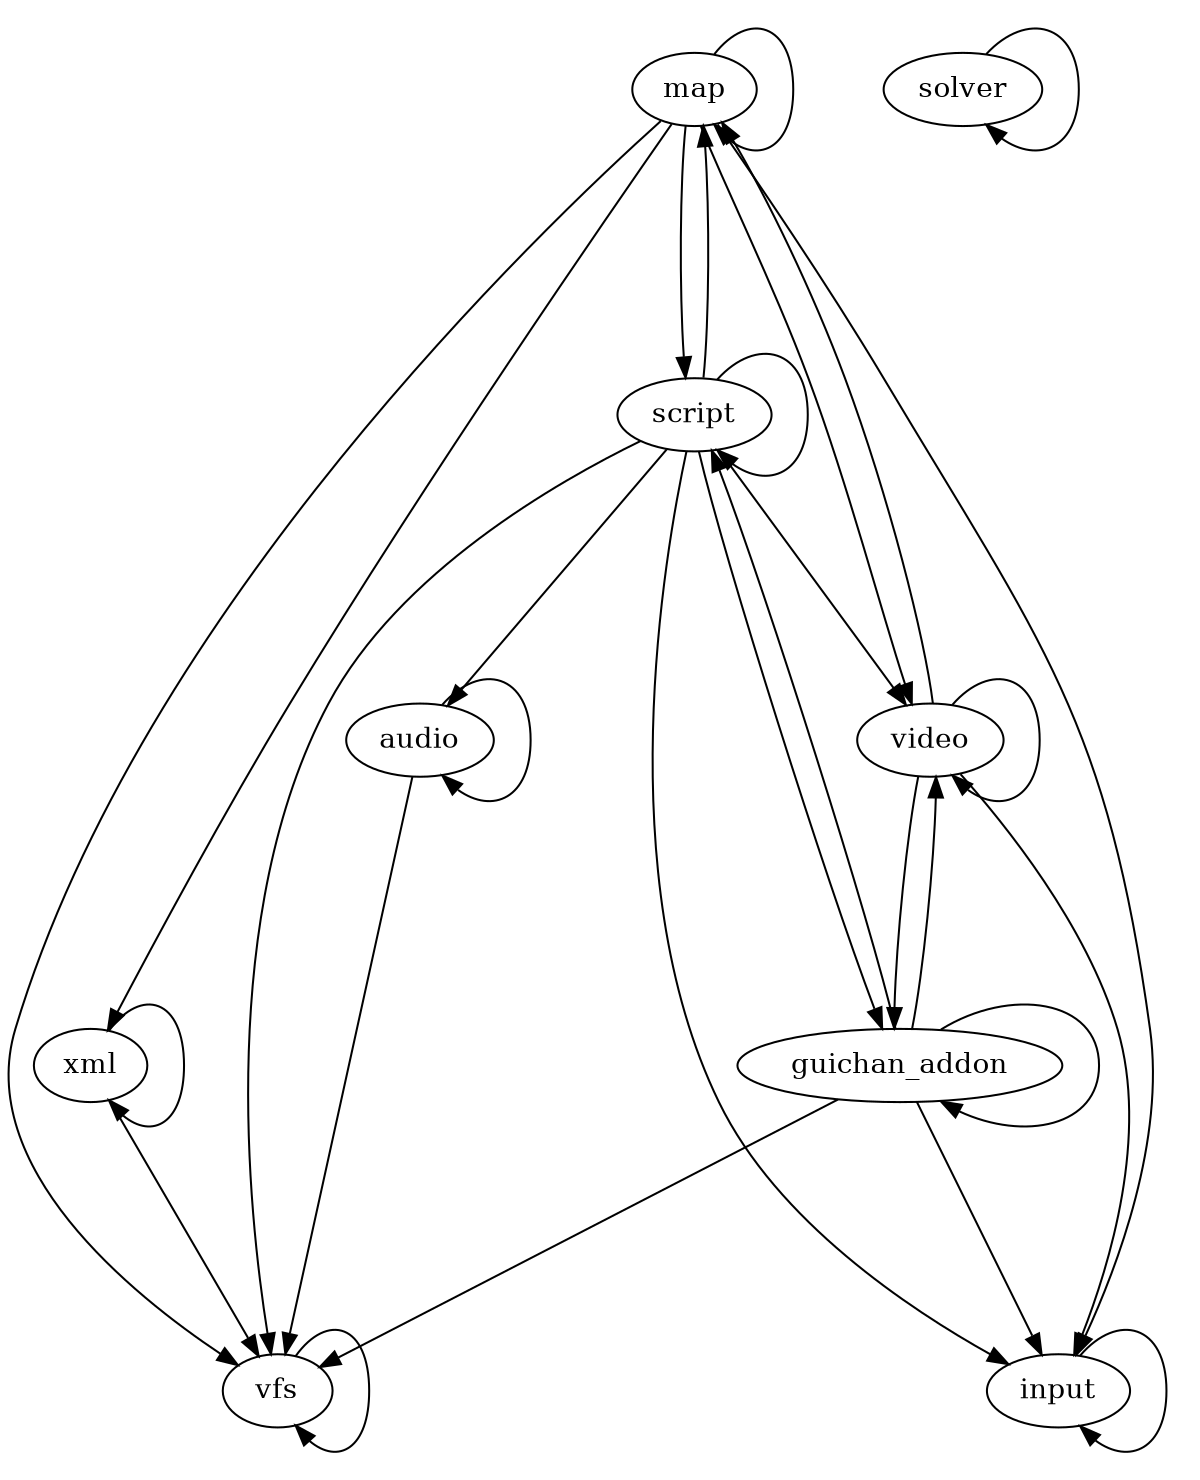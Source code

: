 digraph "source tree" {
    overlap=scale;
    size="8,10";
    ratio="fill";
    fontsize="16";
    fontname="Helvetica";
    clusterrank="local";
    "xml" -> "xml"
    "xml" -> "vfs"
    "map" -> "xml"
    "map" -> "map"
    "map" -> "script"
    "map" -> "video"
    "map" -> "input"
    "map" -> "vfs"
    "script" -> "map"
    "script" -> "script"
    "script" -> "guichan_addon"
    "script" -> "video"
    "script" -> "input"
    "script" -> "audio"
    "script" -> "vfs"
    "solver" -> "solver"
    "guichan_addon" -> "vfs"
    "guichan_addon" -> "script"
    "guichan_addon" -> "video"
    "guichan_addon" -> "input"
    "guichan_addon" -> "guichan_addon"
    "video" -> "input"
    "video" -> "map"
    "video" -> "video"
    "video" -> "guichan_addon"
    "input" -> "input"
    "audio" -> "audio"
    "audio" -> "vfs"
    "vfs" -> "vfs"
}